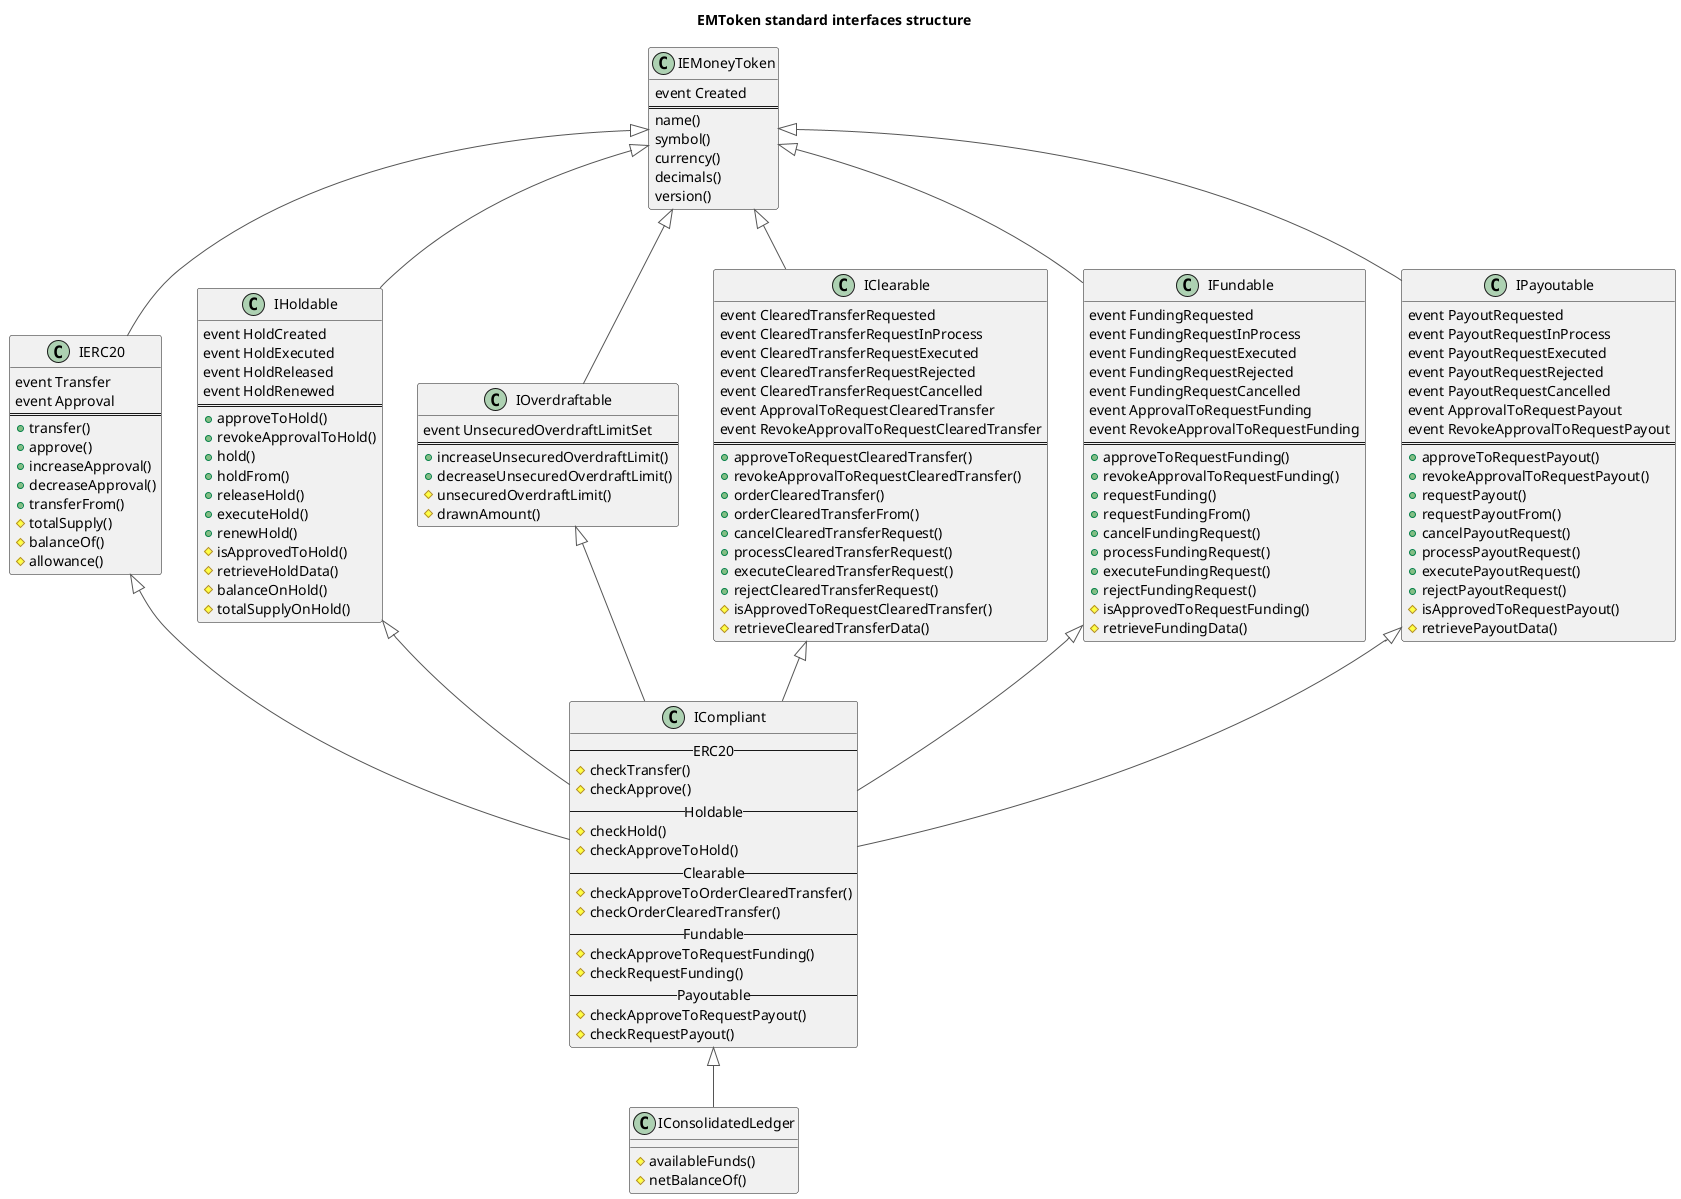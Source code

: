 @startuml
title EMToken standard interfaces structure
hide footbox

skinparam {
  ActorBorderColor #555555
  ParticipantBorderColor #555555
  BoundaryBorderColor #555555
  ArrowColor #555555
  SequenceLifeLineBorderColor #555555
  SequenceBoxBorderColor #FFFFFF
  NoteBorderColor #555555
  NoteBackgroundColor #DDDDDD
}

class IEMoneyToken {
  {field}event Created
  ==
  {method}name()
  {method}symbol()
  {method}currency()
  {method}decimals()
  {method}version()
}

class IERC20 {
  {field}event Transfer
  {field}event Approval
  ==
  {method}+transfer()
  {method}+approve()
  {method}+increaseApproval()
  {method}+decreaseApproval()
  {method}+transferFrom()
  {method}#totalSupply()
  {method}#balanceOf()
  {method}#allowance()
}

class IHoldable {
  {field}event HoldCreated
  {field}event HoldExecuted
  {field}event HoldReleased
  {field}event HoldRenewed
  ==
  {method}+approveToHold()
  {method}+revokeApprovalToHold()
  {method}+hold()
  {method}+holdFrom()
  {method}+releaseHold()
  {method}+executeHold()
  {method}+renewHold()
  {method}#isApprovedToHold()
  {method}#retrieveHoldData()
  {method}#balanceOnHold()
  {method}#totalSupplyOnHold()
}

class IOverdraftable {
  {field}event UnsecuredOverdraftLimitSet
  ==
  {method}+increaseUnsecuredOverdraftLimit()
  {method}+decreaseUnsecuredOverdraftLimit()
  {method}#unsecuredOverdraftLimit()
  {method}#drawnAmount()
}

class IClearable {
  {field}event ClearedTransferRequested
  {field}event ClearedTransferRequestInProcess
  {field}event ClearedTransferRequestExecuted
  {field}event ClearedTransferRequestRejected
  {field}event ClearedTransferRequestCancelled
  {field}event ApprovalToRequestClearedTransfer
  {field}event RevokeApprovalToRequestClearedTransfer
  ==
  {method}+approveToRequestClearedTransfer()
  {method}+revokeApprovalToRequestClearedTransfer()
  {method}+orderClearedTransfer()
  {method}+orderClearedTransferFrom()
  {method}+cancelClearedTransferRequest()
  {method}+processClearedTransferRequest()
  {method}+executeClearedTransferRequest()
  {method}+rejectClearedTransferRequest()
  {method}#isApprovedToRequestClearedTransfer()
  {method}#retrieveClearedTransferData()
}

class IFundable {
  {field}event FundingRequested
  {field}event FundingRequestInProcess
  {field}event FundingRequestExecuted
  {field}event FundingRequestRejected
  {field}event FundingRequestCancelled
  {field}event ApprovalToRequestFunding
  {field}event RevokeApprovalToRequestFunding
  ==
  {method}+approveToRequestFunding()
  {method}+revokeApprovalToRequestFunding()
  {method}+requestFunding()
  {method}+requestFundingFrom()
  {method}+cancelFundingRequest()
  {method}+processFundingRequest()
  {method}+executeFundingRequest()
  {method}+rejectFundingRequest()
  {method}#isApprovedToRequestFunding()
  {method}#retrieveFundingData()
}

class IPayoutable {
  {field}event PayoutRequested
  {field}event PayoutRequestInProcess
  {field}event PayoutRequestExecuted
  {field}event PayoutRequestRejected
  {field}event PayoutRequestCancelled
  {field}event ApprovalToRequestPayout
  {field}event RevokeApprovalToRequestPayout
  ==
  {method}+approveToRequestPayout()
  {method}+revokeApprovalToRequestPayout()
  {method}+requestPayout()
  {method}+requestPayoutFrom()
  {method}+cancelPayoutRequest()
  {method}+processPayoutRequest()
  {method}+executePayoutRequest()
  {method}+rejectPayoutRequest()
  {method}#isApprovedToRequestPayout()
  {method}#retrievePayoutData()
}

class ICompliant {
  --ERC20--
  {method}#checkTransfer()
  {method}#checkApprove()
  --Holdable--
  {method}#checkHold()
  {method}#checkApproveToHold()
  --Clearable--
  {method}#checkApproveToOrderClearedTransfer()
  {method}#checkOrderClearedTransfer()
  --Fundable--
  {method}#checkApproveToRequestFunding()
  {method}#checkRequestFunding()
  --Payoutable--
  {method}#checkApproveToRequestPayout()
  {method}#checkRequestPayout()
}

class IConsolidatedLedger {
  {method}#availableFunds()
  {method}#netBalanceOf()
}

IEMoneyToken <|-- IERC20
IEMoneyToken <|-- IHoldable
IEMoneyToken <|-- IOverdraftable
IEMoneyToken <|-- IClearable
IEMoneyToken <|-- IFundable
IEMoneyToken <|-- IPayoutable

IERC20 <|-- ICompliant
IHoldable <|-- ICompliant
IOverdraftable <|-- ICompliant
IClearable <|-- ICompliant
IFundable <|-- ICompliant
IPayoutable <|-- ICompliant

ICompliant <|-- IConsolidatedLedger

@enduml